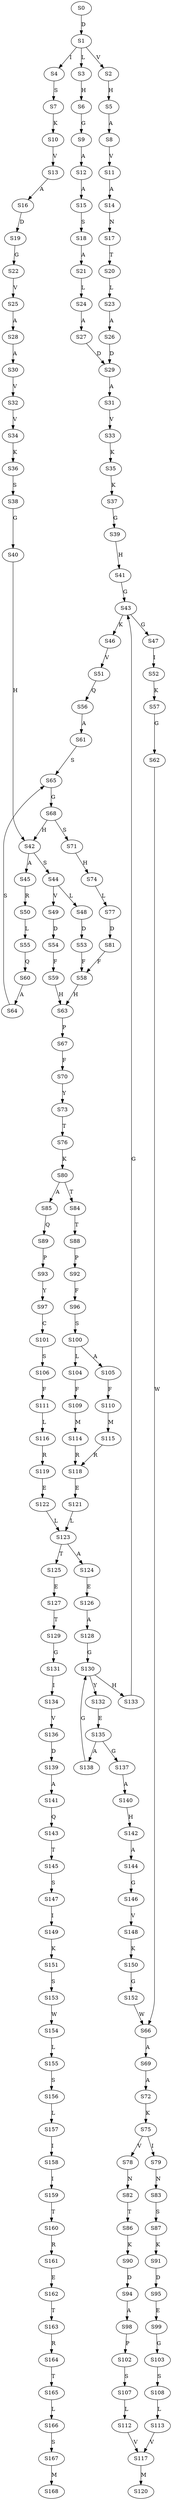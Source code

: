 strict digraph  {
	S0 -> S1 [ label = D ];
	S1 -> S2 [ label = V ];
	S1 -> S3 [ label = L ];
	S1 -> S4 [ label = I ];
	S2 -> S5 [ label = H ];
	S3 -> S6 [ label = H ];
	S4 -> S7 [ label = S ];
	S5 -> S8 [ label = A ];
	S6 -> S9 [ label = G ];
	S7 -> S10 [ label = K ];
	S8 -> S11 [ label = V ];
	S9 -> S12 [ label = A ];
	S10 -> S13 [ label = V ];
	S11 -> S14 [ label = A ];
	S12 -> S15 [ label = A ];
	S13 -> S16 [ label = A ];
	S14 -> S17 [ label = N ];
	S15 -> S18 [ label = S ];
	S16 -> S19 [ label = D ];
	S17 -> S20 [ label = T ];
	S18 -> S21 [ label = A ];
	S19 -> S22 [ label = G ];
	S20 -> S23 [ label = L ];
	S21 -> S24 [ label = L ];
	S22 -> S25 [ label = V ];
	S23 -> S26 [ label = A ];
	S24 -> S27 [ label = A ];
	S25 -> S28 [ label = A ];
	S26 -> S29 [ label = D ];
	S27 -> S29 [ label = D ];
	S28 -> S30 [ label = A ];
	S29 -> S31 [ label = A ];
	S30 -> S32 [ label = V ];
	S31 -> S33 [ label = V ];
	S32 -> S34 [ label = V ];
	S33 -> S35 [ label = K ];
	S34 -> S36 [ label = K ];
	S35 -> S37 [ label = K ];
	S36 -> S38 [ label = S ];
	S37 -> S39 [ label = G ];
	S38 -> S40 [ label = G ];
	S39 -> S41 [ label = H ];
	S40 -> S42 [ label = H ];
	S41 -> S43 [ label = G ];
	S42 -> S44 [ label = S ];
	S42 -> S45 [ label = A ];
	S43 -> S46 [ label = K ];
	S43 -> S47 [ label = G ];
	S44 -> S48 [ label = L ];
	S44 -> S49 [ label = V ];
	S45 -> S50 [ label = R ];
	S46 -> S51 [ label = V ];
	S47 -> S52 [ label = I ];
	S48 -> S53 [ label = D ];
	S49 -> S54 [ label = D ];
	S50 -> S55 [ label = L ];
	S51 -> S56 [ label = Q ];
	S52 -> S57 [ label = K ];
	S53 -> S58 [ label = F ];
	S54 -> S59 [ label = F ];
	S55 -> S60 [ label = Q ];
	S56 -> S61 [ label = A ];
	S57 -> S62 [ label = G ];
	S58 -> S63 [ label = H ];
	S59 -> S63 [ label = H ];
	S60 -> S64 [ label = A ];
	S61 -> S65 [ label = S ];
	S62 -> S66 [ label = W ];
	S63 -> S67 [ label = P ];
	S64 -> S65 [ label = S ];
	S65 -> S68 [ label = G ];
	S66 -> S69 [ label = A ];
	S67 -> S70 [ label = F ];
	S68 -> S42 [ label = H ];
	S68 -> S71 [ label = S ];
	S69 -> S72 [ label = A ];
	S70 -> S73 [ label = Y ];
	S71 -> S74 [ label = H ];
	S72 -> S75 [ label = K ];
	S73 -> S76 [ label = T ];
	S74 -> S77 [ label = L ];
	S75 -> S78 [ label = V ];
	S75 -> S79 [ label = I ];
	S76 -> S80 [ label = K ];
	S77 -> S81 [ label = D ];
	S78 -> S82 [ label = N ];
	S79 -> S83 [ label = N ];
	S80 -> S84 [ label = T ];
	S80 -> S85 [ label = A ];
	S81 -> S58 [ label = F ];
	S82 -> S86 [ label = T ];
	S83 -> S87 [ label = S ];
	S84 -> S88 [ label = T ];
	S85 -> S89 [ label = Q ];
	S86 -> S90 [ label = K ];
	S87 -> S91 [ label = K ];
	S88 -> S92 [ label = P ];
	S89 -> S93 [ label = P ];
	S90 -> S94 [ label = D ];
	S91 -> S95 [ label = D ];
	S92 -> S96 [ label = F ];
	S93 -> S97 [ label = Y ];
	S94 -> S98 [ label = A ];
	S95 -> S99 [ label = E ];
	S96 -> S100 [ label = S ];
	S97 -> S101 [ label = C ];
	S98 -> S102 [ label = P ];
	S99 -> S103 [ label = G ];
	S100 -> S104 [ label = L ];
	S100 -> S105 [ label = A ];
	S101 -> S106 [ label = S ];
	S102 -> S107 [ label = S ];
	S103 -> S108 [ label = S ];
	S104 -> S109 [ label = F ];
	S105 -> S110 [ label = F ];
	S106 -> S111 [ label = F ];
	S107 -> S112 [ label = L ];
	S108 -> S113 [ label = L ];
	S109 -> S114 [ label = M ];
	S110 -> S115 [ label = M ];
	S111 -> S116 [ label = L ];
	S112 -> S117 [ label = V ];
	S113 -> S117 [ label = V ];
	S114 -> S118 [ label = R ];
	S115 -> S118 [ label = R ];
	S116 -> S119 [ label = R ];
	S117 -> S120 [ label = M ];
	S118 -> S121 [ label = E ];
	S119 -> S122 [ label = E ];
	S121 -> S123 [ label = L ];
	S122 -> S123 [ label = L ];
	S123 -> S124 [ label = A ];
	S123 -> S125 [ label = T ];
	S124 -> S126 [ label = E ];
	S125 -> S127 [ label = E ];
	S126 -> S128 [ label = A ];
	S127 -> S129 [ label = T ];
	S128 -> S130 [ label = G ];
	S129 -> S131 [ label = G ];
	S130 -> S132 [ label = Y ];
	S130 -> S133 [ label = H ];
	S131 -> S134 [ label = I ];
	S132 -> S135 [ label = E ];
	S133 -> S43 [ label = G ];
	S134 -> S136 [ label = V ];
	S135 -> S137 [ label = G ];
	S135 -> S138 [ label = A ];
	S136 -> S139 [ label = D ];
	S137 -> S140 [ label = A ];
	S138 -> S130 [ label = G ];
	S139 -> S141 [ label = A ];
	S140 -> S142 [ label = H ];
	S141 -> S143 [ label = Q ];
	S142 -> S144 [ label = A ];
	S143 -> S145 [ label = T ];
	S144 -> S146 [ label = G ];
	S145 -> S147 [ label = S ];
	S146 -> S148 [ label = V ];
	S147 -> S149 [ label = I ];
	S148 -> S150 [ label = K ];
	S149 -> S151 [ label = K ];
	S150 -> S152 [ label = G ];
	S151 -> S153 [ label = S ];
	S152 -> S66 [ label = W ];
	S153 -> S154 [ label = W ];
	S154 -> S155 [ label = L ];
	S155 -> S156 [ label = S ];
	S156 -> S157 [ label = L ];
	S157 -> S158 [ label = I ];
	S158 -> S159 [ label = I ];
	S159 -> S160 [ label = T ];
	S160 -> S161 [ label = R ];
	S161 -> S162 [ label = E ];
	S162 -> S163 [ label = T ];
	S163 -> S164 [ label = R ];
	S164 -> S165 [ label = T ];
	S165 -> S166 [ label = L ];
	S166 -> S167 [ label = S ];
	S167 -> S168 [ label = M ];
}
